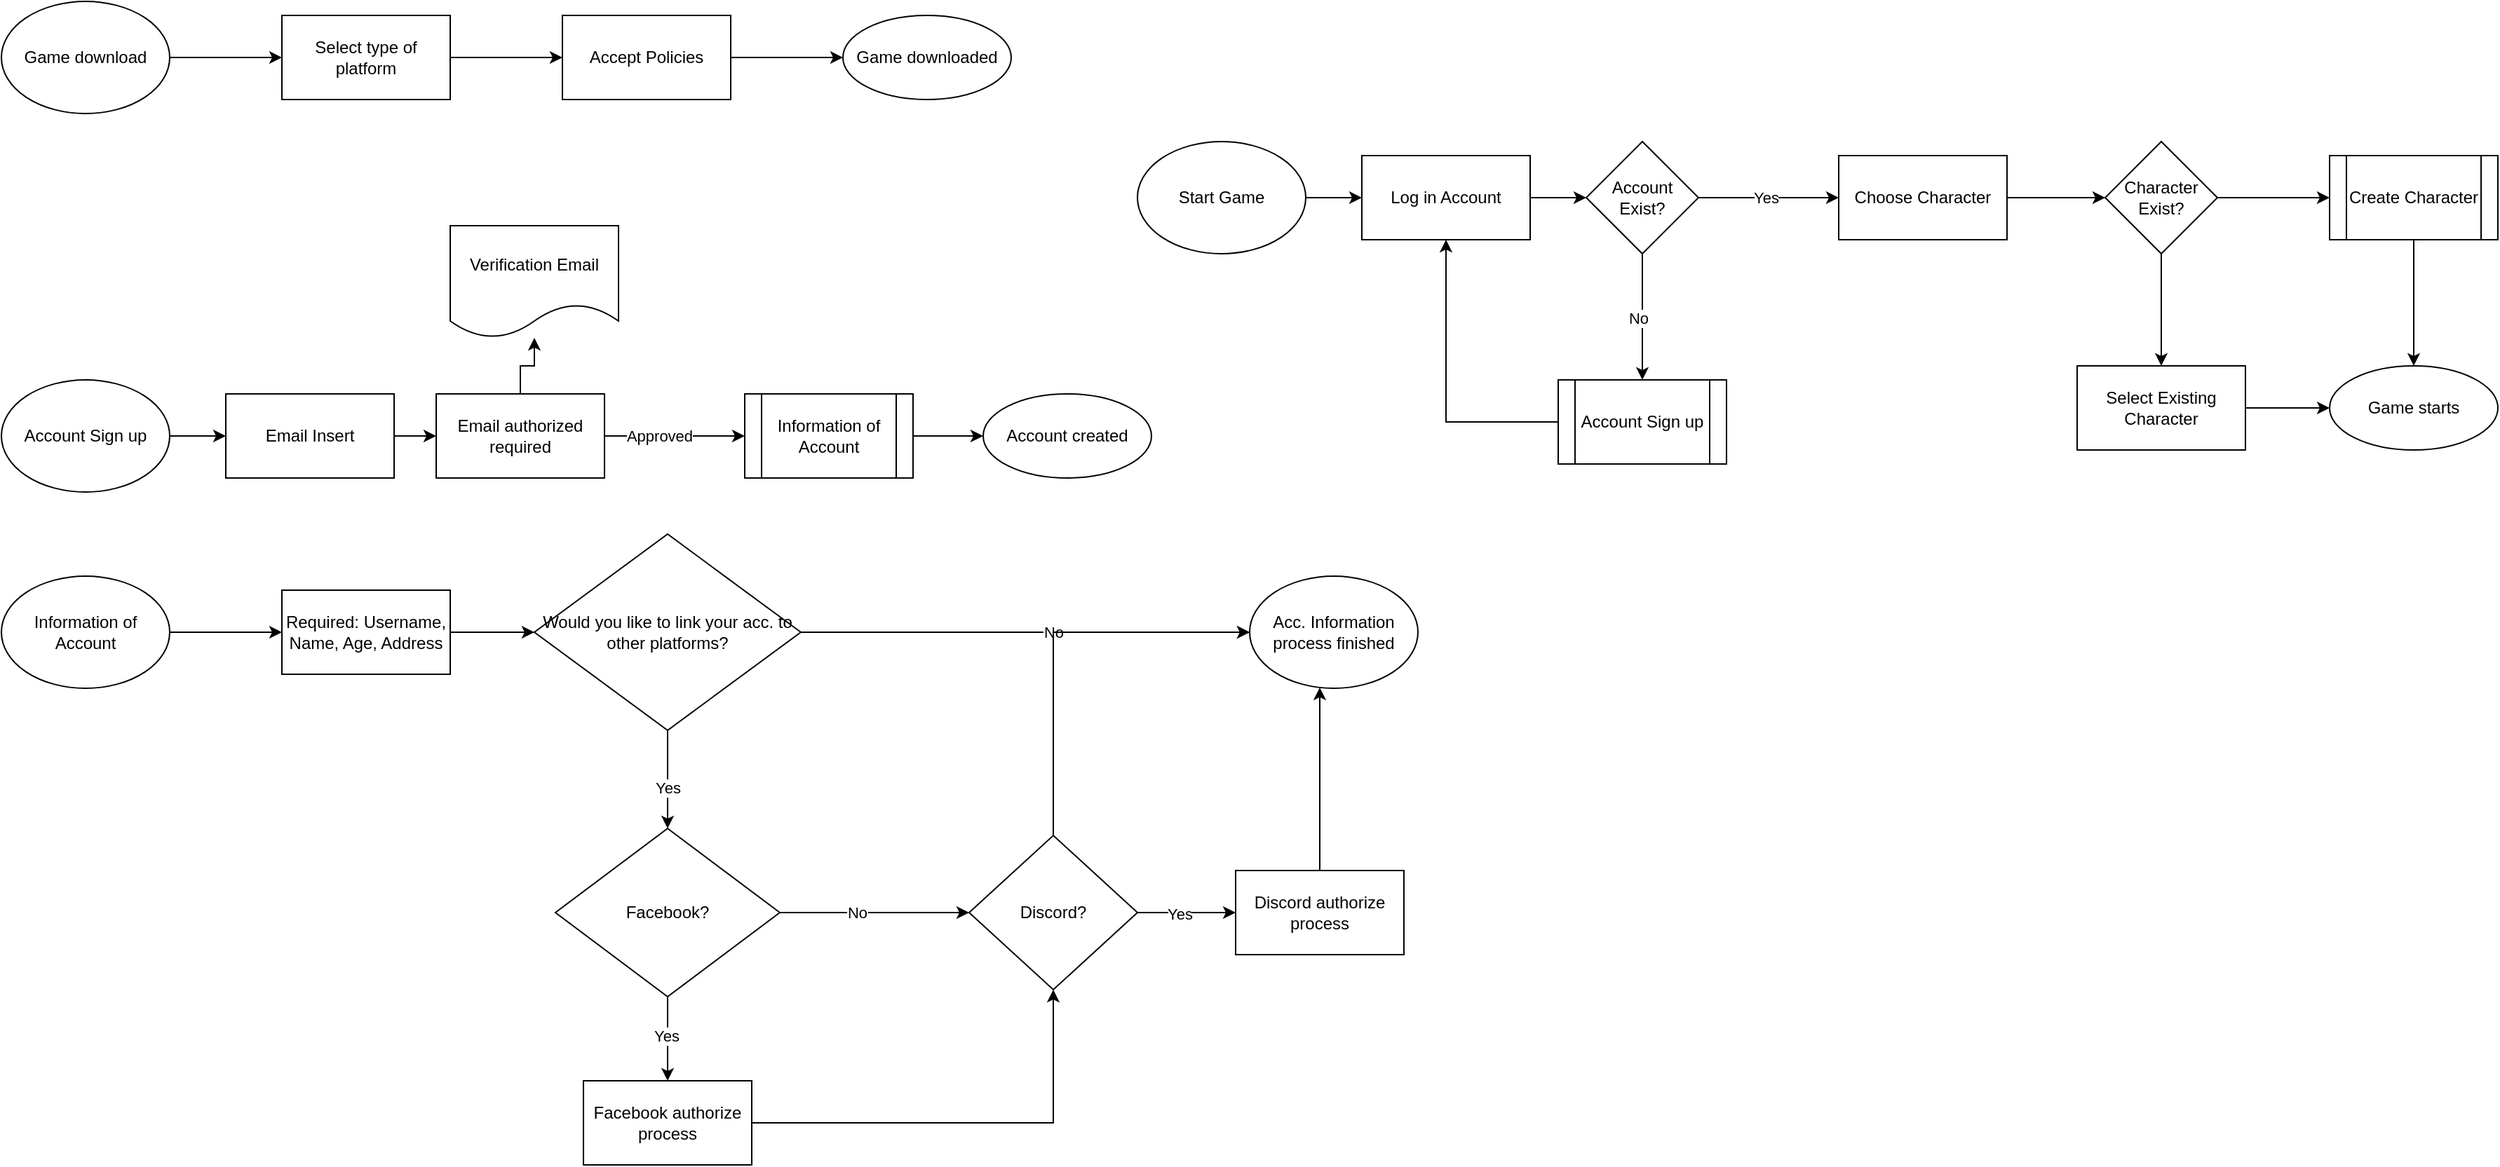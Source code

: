 <mxfile version="16.5.2" type="github">
  <diagram id="vez03-mE5HUtkDIlK7xA" name="Page-1">
    <mxGraphModel dx="772" dy="456" grid="1" gridSize="10" guides="1" tooltips="1" connect="1" arrows="1" fold="1" page="1" pageScale="1" pageWidth="850" pageHeight="1100" math="0" shadow="0">
      <root>
        <mxCell id="0" />
        <mxCell id="1" parent="0" />
        <mxCell id="t-SdccuFHKq_KUxfnKXr-3" value="" style="edgeStyle=orthogonalEdgeStyle;rounded=0;orthogonalLoop=1;jettySize=auto;html=1;" parent="1" source="t-SdccuFHKq_KUxfnKXr-1" target="t-SdccuFHKq_KUxfnKXr-2" edge="1">
          <mxGeometry relative="1" as="geometry" />
        </mxCell>
        <mxCell id="t-SdccuFHKq_KUxfnKXr-1" value="Game download" style="ellipse;whiteSpace=wrap;html=1;" parent="1" vertex="1">
          <mxGeometry x="30" y="10" width="120" height="80" as="geometry" />
        </mxCell>
        <mxCell id="t-SdccuFHKq_KUxfnKXr-7" value="" style="edgeStyle=orthogonalEdgeStyle;rounded=0;orthogonalLoop=1;jettySize=auto;html=1;" parent="1" source="t-SdccuFHKq_KUxfnKXr-2" target="t-SdccuFHKq_KUxfnKXr-6" edge="1">
          <mxGeometry relative="1" as="geometry" />
        </mxCell>
        <mxCell id="t-SdccuFHKq_KUxfnKXr-2" value="Select type of platform" style="whiteSpace=wrap;html=1;" parent="1" vertex="1">
          <mxGeometry x="230" y="20" width="120" height="60" as="geometry" />
        </mxCell>
        <mxCell id="t-SdccuFHKq_KUxfnKXr-9" value="" style="edgeStyle=orthogonalEdgeStyle;rounded=0;orthogonalLoop=1;jettySize=auto;html=1;" parent="1" source="t-SdccuFHKq_KUxfnKXr-6" target="t-SdccuFHKq_KUxfnKXr-8" edge="1">
          <mxGeometry relative="1" as="geometry" />
        </mxCell>
        <mxCell id="t-SdccuFHKq_KUxfnKXr-6" value="Accept Policies" style="whiteSpace=wrap;html=1;" parent="1" vertex="1">
          <mxGeometry x="430" y="20" width="120" height="60" as="geometry" />
        </mxCell>
        <mxCell id="t-SdccuFHKq_KUxfnKXr-8" value="Game downloaded" style="ellipse;whiteSpace=wrap;html=1;" parent="1" vertex="1">
          <mxGeometry x="630" y="20" width="120" height="60" as="geometry" />
        </mxCell>
        <mxCell id="t-SdccuFHKq_KUxfnKXr-64" value="" style="edgeStyle=orthogonalEdgeStyle;rounded=0;orthogonalLoop=1;jettySize=auto;html=1;" parent="1" source="t-SdccuFHKq_KUxfnKXr-10" target="t-SdccuFHKq_KUxfnKXr-21" edge="1">
          <mxGeometry relative="1" as="geometry" />
        </mxCell>
        <mxCell id="t-SdccuFHKq_KUxfnKXr-10" value="Account Sign up" style="ellipse;whiteSpace=wrap;html=1;" parent="1" vertex="1">
          <mxGeometry x="30" y="280" width="120" height="80" as="geometry" />
        </mxCell>
        <mxCell id="t-SdccuFHKq_KUxfnKXr-66" value="" style="edgeStyle=orthogonalEdgeStyle;rounded=0;orthogonalLoop=1;jettySize=auto;html=1;" parent="1" source="t-SdccuFHKq_KUxfnKXr-21" target="t-SdccuFHKq_KUxfnKXr-65" edge="1">
          <mxGeometry relative="1" as="geometry" />
        </mxCell>
        <mxCell id="t-SdccuFHKq_KUxfnKXr-21" value="Email Insert" style="whiteSpace=wrap;html=1;" parent="1" vertex="1">
          <mxGeometry x="190" y="290" width="120" height="60" as="geometry" />
        </mxCell>
        <mxCell id="t-SdccuFHKq_KUxfnKXr-25" value="Account created" style="ellipse;whiteSpace=wrap;html=1;" parent="1" vertex="1">
          <mxGeometry x="730" y="290" width="120" height="60" as="geometry" />
        </mxCell>
        <mxCell id="t-SdccuFHKq_KUxfnKXr-67" value="" style="edgeStyle=orthogonalEdgeStyle;rounded=0;orthogonalLoop=1;jettySize=auto;html=1;" parent="1" source="t-SdccuFHKq_KUxfnKXr-27" target="t-SdccuFHKq_KUxfnKXr-25" edge="1">
          <mxGeometry relative="1" as="geometry" />
        </mxCell>
        <mxCell id="t-SdccuFHKq_KUxfnKXr-27" value="Information of Account" style="shape=process;whiteSpace=wrap;html=1;backgroundOutline=1;" parent="1" vertex="1">
          <mxGeometry x="560" y="290" width="120" height="60" as="geometry" />
        </mxCell>
        <mxCell id="t-SdccuFHKq_KUxfnKXr-30" value="" style="edgeStyle=orthogonalEdgeStyle;rounded=0;orthogonalLoop=1;jettySize=auto;html=1;" parent="1" source="t-SdccuFHKq_KUxfnKXr-28" target="t-SdccuFHKq_KUxfnKXr-29" edge="1">
          <mxGeometry relative="1" as="geometry" />
        </mxCell>
        <mxCell id="t-SdccuFHKq_KUxfnKXr-28" value="Information of Account" style="ellipse;whiteSpace=wrap;html=1;" parent="1" vertex="1">
          <mxGeometry x="30" y="420" width="120" height="80" as="geometry" />
        </mxCell>
        <mxCell id="t-SdccuFHKq_KUxfnKXr-34" value="" style="edgeStyle=orthogonalEdgeStyle;rounded=0;orthogonalLoop=1;jettySize=auto;html=1;" parent="1" source="t-SdccuFHKq_KUxfnKXr-29" target="t-SdccuFHKq_KUxfnKXr-33" edge="1">
          <mxGeometry relative="1" as="geometry" />
        </mxCell>
        <mxCell id="t-SdccuFHKq_KUxfnKXr-29" value="Required: Username, Name, Age, Address" style="whiteSpace=wrap;html=1;" parent="1" vertex="1">
          <mxGeometry x="230" y="430" width="120" height="60" as="geometry" />
        </mxCell>
        <mxCell id="t-SdccuFHKq_KUxfnKXr-38" value="" style="edgeStyle=orthogonalEdgeStyle;rounded=0;orthogonalLoop=1;jettySize=auto;html=1;" parent="1" source="t-SdccuFHKq_KUxfnKXr-33" target="t-SdccuFHKq_KUxfnKXr-37" edge="1">
          <mxGeometry relative="1" as="geometry" />
        </mxCell>
        <mxCell id="t-SdccuFHKq_KUxfnKXr-41" value="Yes&lt;br&gt;" style="edgeLabel;html=1;align=center;verticalAlign=middle;resizable=0;points=[];" parent="t-SdccuFHKq_KUxfnKXr-38" vertex="1" connectable="0">
          <mxGeometry x="0.36" relative="1" as="geometry">
            <mxPoint y="-7" as="offset" />
          </mxGeometry>
        </mxCell>
        <mxCell id="t-SdccuFHKq_KUxfnKXr-43" value="" style="edgeStyle=orthogonalEdgeStyle;rounded=0;orthogonalLoop=1;jettySize=auto;html=1;entryX=0;entryY=0.5;entryDx=0;entryDy=0;" parent="1" source="t-SdccuFHKq_KUxfnKXr-33" target="t-SdccuFHKq_KUxfnKXr-45" edge="1">
          <mxGeometry relative="1" as="geometry">
            <mxPoint x="715" y="460" as="targetPoint" />
          </mxGeometry>
        </mxCell>
        <mxCell id="t-SdccuFHKq_KUxfnKXr-44" value="No" style="edgeLabel;html=1;align=center;verticalAlign=middle;resizable=0;points=[];" parent="t-SdccuFHKq_KUxfnKXr-43" vertex="1" connectable="0">
          <mxGeometry x="0.078" y="-1" relative="1" as="geometry">
            <mxPoint x="7" y="-1" as="offset" />
          </mxGeometry>
        </mxCell>
        <mxCell id="t-SdccuFHKq_KUxfnKXr-33" value="Would you like to link your acc. to other platforms?" style="rhombus;whiteSpace=wrap;html=1;" parent="1" vertex="1">
          <mxGeometry x="410" y="390" width="190" height="140" as="geometry" />
        </mxCell>
        <mxCell id="t-SdccuFHKq_KUxfnKXr-103" value="" style="edgeStyle=orthogonalEdgeStyle;rounded=0;orthogonalLoop=1;jettySize=auto;html=1;" parent="1" source="t-SdccuFHKq_KUxfnKXr-37" target="t-SdccuFHKq_KUxfnKXr-39" edge="1">
          <mxGeometry relative="1" as="geometry" />
        </mxCell>
        <mxCell id="t-SdccuFHKq_KUxfnKXr-111" value="Yes" style="edgeLabel;html=1;align=center;verticalAlign=middle;resizable=0;points=[];" parent="t-SdccuFHKq_KUxfnKXr-103" vertex="1" connectable="0">
          <mxGeometry x="-0.067" y="-1" relative="1" as="geometry">
            <mxPoint as="offset" />
          </mxGeometry>
        </mxCell>
        <mxCell id="t-SdccuFHKq_KUxfnKXr-104" value="" style="edgeStyle=orthogonalEdgeStyle;rounded=0;orthogonalLoop=1;jettySize=auto;html=1;" parent="1" source="t-SdccuFHKq_KUxfnKXr-37" target="t-SdccuFHKq_KUxfnKXr-49" edge="1">
          <mxGeometry relative="1" as="geometry" />
        </mxCell>
        <mxCell id="t-SdccuFHKq_KUxfnKXr-112" value="No" style="edgeLabel;html=1;align=center;verticalAlign=middle;resizable=0;points=[];" parent="t-SdccuFHKq_KUxfnKXr-104" vertex="1" connectable="0">
          <mxGeometry x="-0.185" relative="1" as="geometry">
            <mxPoint as="offset" />
          </mxGeometry>
        </mxCell>
        <mxCell id="t-SdccuFHKq_KUxfnKXr-37" value="Facebook?" style="rhombus;whiteSpace=wrap;html=1;" parent="1" vertex="1">
          <mxGeometry x="425" y="600" width="160" height="120" as="geometry" />
        </mxCell>
        <mxCell id="t-SdccuFHKq_KUxfnKXr-105" value="" style="edgeStyle=orthogonalEdgeStyle;rounded=0;orthogonalLoop=1;jettySize=auto;html=1;" parent="1" source="t-SdccuFHKq_KUxfnKXr-39" target="t-SdccuFHKq_KUxfnKXr-49" edge="1">
          <mxGeometry relative="1" as="geometry" />
        </mxCell>
        <mxCell id="t-SdccuFHKq_KUxfnKXr-39" value="Facebook authorize process" style="whiteSpace=wrap;html=1;" parent="1" vertex="1">
          <mxGeometry x="445" y="780" width="120" height="60" as="geometry" />
        </mxCell>
        <mxCell id="t-SdccuFHKq_KUxfnKXr-45" value="Acc. Information process finished" style="ellipse;whiteSpace=wrap;html=1;" parent="1" vertex="1">
          <mxGeometry x="920" y="420" width="120" height="80" as="geometry" />
        </mxCell>
        <mxCell id="t-SdccuFHKq_KUxfnKXr-106" value="" style="edgeStyle=orthogonalEdgeStyle;rounded=0;orthogonalLoop=1;jettySize=auto;html=1;" parent="1" source="t-SdccuFHKq_KUxfnKXr-49" target="t-SdccuFHKq_KUxfnKXr-51" edge="1">
          <mxGeometry relative="1" as="geometry" />
        </mxCell>
        <mxCell id="t-SdccuFHKq_KUxfnKXr-110" value="Yes" style="edgeLabel;html=1;align=center;verticalAlign=middle;resizable=0;points=[];" parent="t-SdccuFHKq_KUxfnKXr-106" vertex="1" connectable="0">
          <mxGeometry x="-0.143" y="-1" relative="1" as="geometry">
            <mxPoint as="offset" />
          </mxGeometry>
        </mxCell>
        <mxCell id="t-SdccuFHKq_KUxfnKXr-107" value="" style="edgeStyle=orthogonalEdgeStyle;rounded=0;orthogonalLoop=1;jettySize=auto;html=1;" parent="1" source="t-SdccuFHKq_KUxfnKXr-49" target="t-SdccuFHKq_KUxfnKXr-45" edge="1">
          <mxGeometry relative="1" as="geometry">
            <Array as="points">
              <mxPoint x="780" y="460" />
            </Array>
          </mxGeometry>
        </mxCell>
        <mxCell id="t-SdccuFHKq_KUxfnKXr-49" value="Discord?" style="rhombus;whiteSpace=wrap;html=1;" parent="1" vertex="1">
          <mxGeometry x="720" y="605" width="120" height="110" as="geometry" />
        </mxCell>
        <mxCell id="t-SdccuFHKq_KUxfnKXr-108" value="" style="edgeStyle=orthogonalEdgeStyle;rounded=0;orthogonalLoop=1;jettySize=auto;html=1;" parent="1" source="t-SdccuFHKq_KUxfnKXr-51" target="t-SdccuFHKq_KUxfnKXr-45" edge="1">
          <mxGeometry relative="1" as="geometry">
            <Array as="points">
              <mxPoint x="970" y="460" />
            </Array>
          </mxGeometry>
        </mxCell>
        <mxCell id="t-SdccuFHKq_KUxfnKXr-51" value="Discord authorize process" style="whiteSpace=wrap;html=1;" parent="1" vertex="1">
          <mxGeometry x="910" y="630" width="120" height="60" as="geometry" />
        </mxCell>
        <mxCell id="t-SdccuFHKq_KUxfnKXr-68" value="" style="edgeStyle=orthogonalEdgeStyle;rounded=0;orthogonalLoop=1;jettySize=auto;html=1;" parent="1" source="t-SdccuFHKq_KUxfnKXr-65" target="t-SdccuFHKq_KUxfnKXr-27" edge="1">
          <mxGeometry relative="1" as="geometry" />
        </mxCell>
        <mxCell id="t-SdccuFHKq_KUxfnKXr-73" value="Approved" style="edgeLabel;html=1;align=center;verticalAlign=middle;resizable=0;points=[];" parent="t-SdccuFHKq_KUxfnKXr-68" vertex="1" connectable="0">
          <mxGeometry x="-0.24" y="-2" relative="1" as="geometry">
            <mxPoint x="1" y="-2" as="offset" />
          </mxGeometry>
        </mxCell>
        <mxCell id="t-SdccuFHKq_KUxfnKXr-102" value="" style="edgeStyle=orthogonalEdgeStyle;rounded=0;orthogonalLoop=1;jettySize=auto;html=1;" parent="1" source="t-SdccuFHKq_KUxfnKXr-65" target="t-SdccuFHKq_KUxfnKXr-101" edge="1">
          <mxGeometry relative="1" as="geometry" />
        </mxCell>
        <mxCell id="t-SdccuFHKq_KUxfnKXr-65" value="Email authorized required" style="whiteSpace=wrap;html=1;" parent="1" vertex="1">
          <mxGeometry x="340" y="290" width="120" height="60" as="geometry" />
        </mxCell>
        <mxCell id="t-SdccuFHKq_KUxfnKXr-114" value="" style="edgeStyle=orthogonalEdgeStyle;rounded=0;orthogonalLoop=1;jettySize=auto;html=1;" parent="1" source="t-SdccuFHKq_KUxfnKXr-74" target="t-SdccuFHKq_KUxfnKXr-113" edge="1">
          <mxGeometry relative="1" as="geometry" />
        </mxCell>
        <mxCell id="t-SdccuFHKq_KUxfnKXr-74" value="Start Game" style="ellipse;whiteSpace=wrap;html=1;" parent="1" vertex="1">
          <mxGeometry x="840" y="110" width="120" height="80" as="geometry" />
        </mxCell>
        <mxCell id="t-SdccuFHKq_KUxfnKXr-86" value="" style="edgeStyle=orthogonalEdgeStyle;rounded=0;orthogonalLoop=1;jettySize=auto;html=1;" parent="1" source="t-SdccuFHKq_KUxfnKXr-77" edge="1">
          <mxGeometry relative="1" as="geometry">
            <mxPoint x="1340" y="150" as="targetPoint" />
          </mxGeometry>
        </mxCell>
        <mxCell id="t-SdccuFHKq_KUxfnKXr-87" value="Yes" style="edgeLabel;html=1;align=center;verticalAlign=middle;resizable=0;points=[];" parent="t-SdccuFHKq_KUxfnKXr-86" vertex="1" connectable="0">
          <mxGeometry x="-0.05" y="-1" relative="1" as="geometry">
            <mxPoint y="-1" as="offset" />
          </mxGeometry>
        </mxCell>
        <mxCell id="t-SdccuFHKq_KUxfnKXr-117" value="" style="edgeStyle=orthogonalEdgeStyle;rounded=0;orthogonalLoop=1;jettySize=auto;html=1;" parent="1" source="t-SdccuFHKq_KUxfnKXr-77" target="t-SdccuFHKq_KUxfnKXr-116" edge="1">
          <mxGeometry relative="1" as="geometry" />
        </mxCell>
        <mxCell id="t-SdccuFHKq_KUxfnKXr-121" value="No" style="edgeLabel;html=1;align=center;verticalAlign=middle;resizable=0;points=[];" parent="t-SdccuFHKq_KUxfnKXr-117" vertex="1" connectable="0">
          <mxGeometry x="0.022" y="-3" relative="1" as="geometry">
            <mxPoint as="offset" />
          </mxGeometry>
        </mxCell>
        <mxCell id="t-SdccuFHKq_KUxfnKXr-77" value="Account Exist?" style="rhombus;whiteSpace=wrap;html=1;" parent="1" vertex="1">
          <mxGeometry x="1160" y="110" width="80" height="80" as="geometry" />
        </mxCell>
        <mxCell id="t-SdccuFHKq_KUxfnKXr-99" value="" style="edgeStyle=orthogonalEdgeStyle;rounded=0;orthogonalLoop=1;jettySize=auto;html=1;" parent="1" source="t-SdccuFHKq_KUxfnKXr-96" target="t-SdccuFHKq_KUxfnKXr-97" edge="1">
          <mxGeometry relative="1" as="geometry" />
        </mxCell>
        <mxCell id="t-SdccuFHKq_KUxfnKXr-96" value="Create Character" style="shape=process;whiteSpace=wrap;html=1;backgroundOutline=1;" parent="1" vertex="1">
          <mxGeometry x="1690" y="120" width="120" height="60" as="geometry" />
        </mxCell>
        <mxCell id="t-SdccuFHKq_KUxfnKXr-97" value="Game starts" style="ellipse;whiteSpace=wrap;html=1;" parent="1" vertex="1">
          <mxGeometry x="1690" y="270" width="120" height="60" as="geometry" />
        </mxCell>
        <mxCell id="t-SdccuFHKq_KUxfnKXr-101" value="Verification Email" style="shape=document;whiteSpace=wrap;html=1;boundedLbl=1;" parent="1" vertex="1">
          <mxGeometry x="350" y="170" width="120" height="80" as="geometry" />
        </mxCell>
        <mxCell id="t-SdccuFHKq_KUxfnKXr-115" value="" style="edgeStyle=orthogonalEdgeStyle;rounded=0;orthogonalLoop=1;jettySize=auto;html=1;" parent="1" source="t-SdccuFHKq_KUxfnKXr-113" target="t-SdccuFHKq_KUxfnKXr-77" edge="1">
          <mxGeometry relative="1" as="geometry" />
        </mxCell>
        <mxCell id="t-SdccuFHKq_KUxfnKXr-113" value="Log in Account" style="rounded=0;whiteSpace=wrap;html=1;" parent="1" vertex="1">
          <mxGeometry x="1000" y="120" width="120" height="60" as="geometry" />
        </mxCell>
        <mxCell id="t-SdccuFHKq_KUxfnKXr-120" value="" style="edgeStyle=orthogonalEdgeStyle;rounded=0;orthogonalLoop=1;jettySize=auto;html=1;entryX=0.5;entryY=1;entryDx=0;entryDy=0;" parent="1" source="t-SdccuFHKq_KUxfnKXr-116" target="t-SdccuFHKq_KUxfnKXr-113" edge="1">
          <mxGeometry relative="1" as="geometry">
            <mxPoint x="960" y="300" as="targetPoint" />
          </mxGeometry>
        </mxCell>
        <mxCell id="t-SdccuFHKq_KUxfnKXr-116" value="Account Sign up" style="shape=process;whiteSpace=wrap;html=1;backgroundOutline=1;" parent="1" vertex="1">
          <mxGeometry x="1140" y="280" width="120" height="60" as="geometry" />
        </mxCell>
        <mxCell id="t-SdccuFHKq_KUxfnKXr-128" value="" style="edgeStyle=orthogonalEdgeStyle;rounded=0;orthogonalLoop=1;jettySize=auto;html=1;" parent="1" source="t-SdccuFHKq_KUxfnKXr-122" target="t-SdccuFHKq_KUxfnKXr-97" edge="1">
          <mxGeometry relative="1" as="geometry" />
        </mxCell>
        <mxCell id="t-SdccuFHKq_KUxfnKXr-122" value="Select Existing Character" style="rounded=0;whiteSpace=wrap;html=1;" parent="1" vertex="1">
          <mxGeometry x="1510" y="270" width="120" height="60" as="geometry" />
        </mxCell>
        <mxCell id="t-SdccuFHKq_KUxfnKXr-125" value="" style="edgeStyle=orthogonalEdgeStyle;rounded=0;orthogonalLoop=1;jettySize=auto;html=1;" parent="1" source="t-SdccuFHKq_KUxfnKXr-123" target="t-SdccuFHKq_KUxfnKXr-124" edge="1">
          <mxGeometry relative="1" as="geometry" />
        </mxCell>
        <mxCell id="t-SdccuFHKq_KUxfnKXr-123" value="Choose Character" style="rounded=0;whiteSpace=wrap;html=1;" parent="1" vertex="1">
          <mxGeometry x="1340" y="120" width="120" height="60" as="geometry" />
        </mxCell>
        <mxCell id="t-SdccuFHKq_KUxfnKXr-126" value="" style="edgeStyle=orthogonalEdgeStyle;rounded=0;orthogonalLoop=1;jettySize=auto;html=1;" parent="1" source="t-SdccuFHKq_KUxfnKXr-124" target="t-SdccuFHKq_KUxfnKXr-122" edge="1">
          <mxGeometry relative="1" as="geometry" />
        </mxCell>
        <mxCell id="t-SdccuFHKq_KUxfnKXr-127" value="" style="edgeStyle=orthogonalEdgeStyle;rounded=0;orthogonalLoop=1;jettySize=auto;html=1;" parent="1" source="t-SdccuFHKq_KUxfnKXr-124" target="t-SdccuFHKq_KUxfnKXr-96" edge="1">
          <mxGeometry relative="1" as="geometry" />
        </mxCell>
        <mxCell id="t-SdccuFHKq_KUxfnKXr-124" value="Character Exist?" style="rhombus;whiteSpace=wrap;html=1;" parent="1" vertex="1">
          <mxGeometry x="1530" y="110" width="80" height="80" as="geometry" />
        </mxCell>
      </root>
    </mxGraphModel>
  </diagram>
</mxfile>
